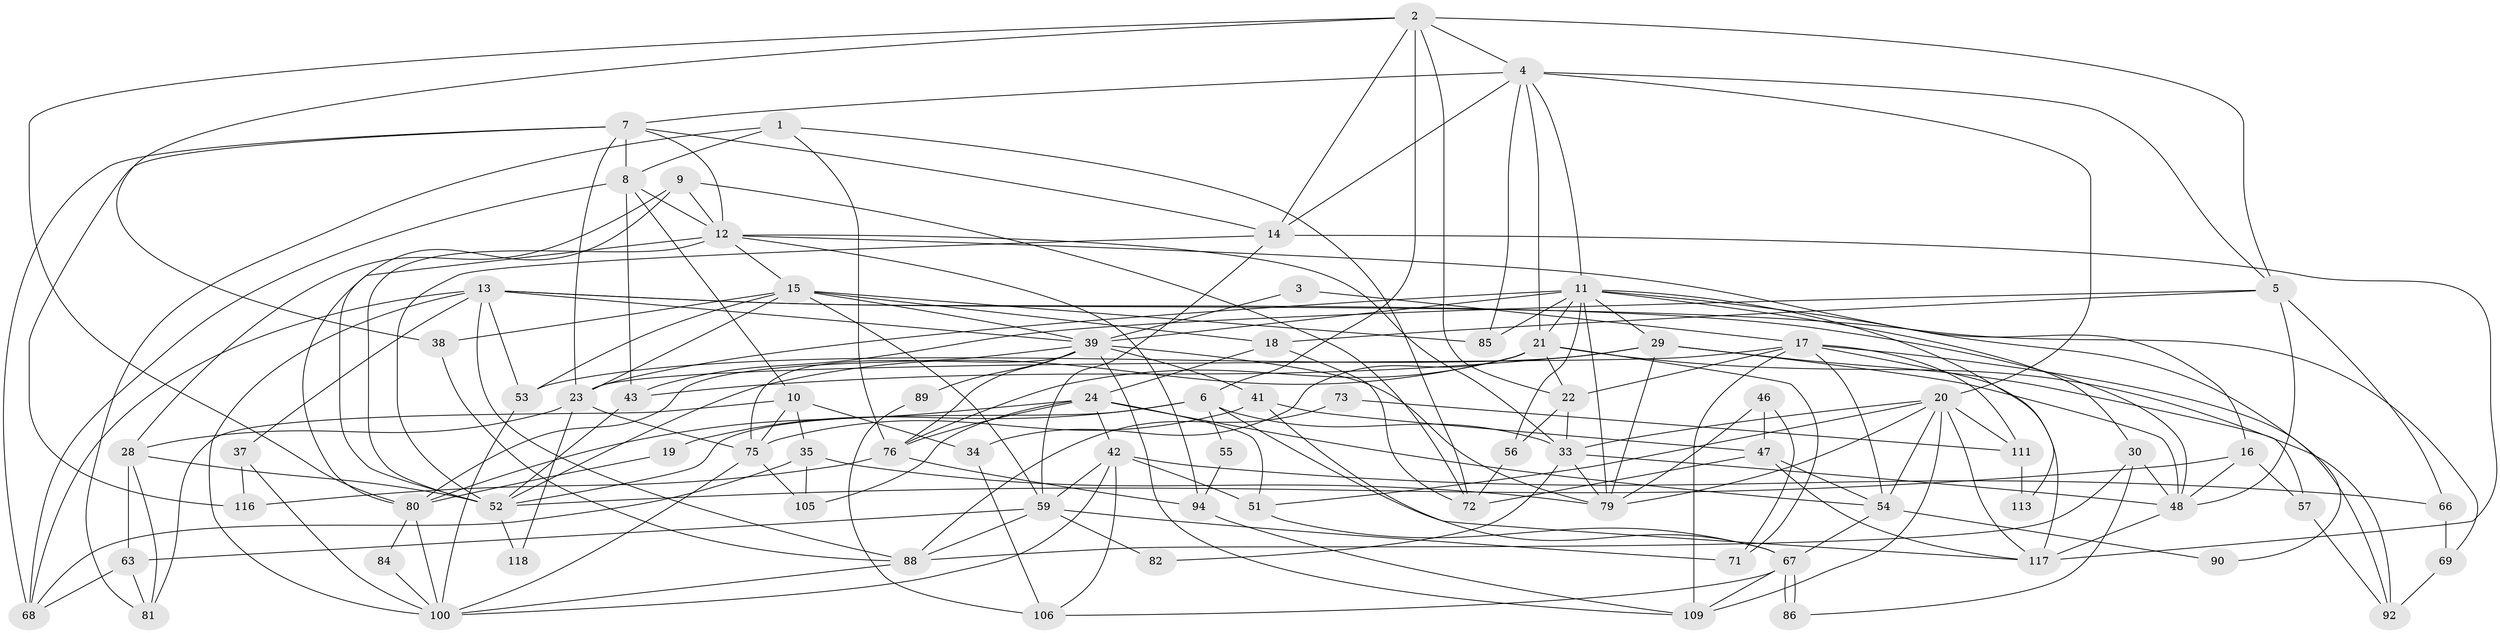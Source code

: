 // Generated by graph-tools (version 1.1) at 2025/23/03/03/25 07:23:59]
// undirected, 78 vertices, 195 edges
graph export_dot {
graph [start="1"]
  node [color=gray90,style=filled];
  1;
  2 [super="+60"];
  3;
  4 [super="+115"];
  5 [super="+32"];
  6 [super="+64"];
  7 [super="+26"];
  8 [super="+62"];
  9;
  10 [super="+101"];
  11 [super="+40"];
  12 [super="+102"];
  13 [super="+74"];
  14 [super="+65"];
  15 [super="+58"];
  16;
  17 [super="+27"];
  18;
  19;
  20 [super="+25"];
  21 [super="+45"];
  22 [super="+93"];
  23 [super="+31"];
  24 [super="+44"];
  28 [super="+36"];
  29 [super="+98"];
  30;
  33 [super="+104"];
  34;
  35 [super="+97"];
  37 [super="+49"];
  38;
  39 [super="+61"];
  41;
  42 [super="+96"];
  43;
  46 [super="+99"];
  47 [super="+50"];
  48 [super="+78"];
  51 [super="+108"];
  52 [super="+77"];
  53;
  54 [super="+70"];
  55;
  56;
  57;
  59;
  63;
  66;
  67 [super="+83"];
  68 [super="+95"];
  69;
  71;
  72 [super="+91"];
  73;
  75 [super="+107"];
  76 [super="+114"];
  79 [super="+110"];
  80 [super="+87"];
  81;
  82;
  84;
  85;
  86;
  88 [super="+112"];
  89;
  90;
  92;
  94;
  100 [super="+103"];
  105;
  106;
  109;
  111;
  113;
  116;
  117;
  118;
  1 -- 72;
  1 -- 76;
  1 -- 81;
  1 -- 8;
  2 -- 14;
  2 -- 4;
  2 -- 80;
  2 -- 22;
  2 -- 38;
  2 -- 5;
  2 -- 6;
  3 -- 17;
  3 -- 39;
  4 -- 85;
  4 -- 5;
  4 -- 20;
  4 -- 7;
  4 -- 21;
  4 -- 11;
  4 -- 14;
  5 -- 66;
  5 -- 43;
  5 -- 18;
  5 -- 48;
  6 -- 117;
  6 -- 19;
  6 -- 52;
  6 -- 55;
  6 -- 33;
  7 -- 8;
  7 -- 14;
  7 -- 116;
  7 -- 12;
  7 -- 68;
  7 -- 23;
  8 -- 43;
  8 -- 68;
  8 -- 10;
  8 -- 12;
  9 -- 52;
  9 -- 72;
  9 -- 12;
  9 -- 28;
  10 -- 34;
  10 -- 75;
  10 -- 81;
  10 -- 35;
  11 -- 21;
  11 -- 79;
  11 -- 113;
  11 -- 85;
  11 -- 56;
  11 -- 90;
  11 -- 30;
  11 -- 39;
  11 -- 23;
  11 -- 29;
  12 -- 80;
  12 -- 15;
  12 -- 16;
  12 -- 94;
  12 -- 52;
  12 -- 33;
  13 -- 53;
  13 -- 39;
  13 -- 37;
  13 -- 48;
  13 -- 68;
  13 -- 69;
  13 -- 88;
  13 -- 100;
  14 -- 52;
  14 -- 59;
  14 -- 117;
  15 -- 85;
  15 -- 18;
  15 -- 39;
  15 -- 53;
  15 -- 59;
  15 -- 23;
  15 -- 38;
  16 -- 52;
  16 -- 57;
  16 -- 48;
  17 -- 22;
  17 -- 111;
  17 -- 117;
  17 -- 54;
  17 -- 92;
  17 -- 109;
  17 -- 23;
  18 -- 72;
  18 -- 24;
  19 -- 80;
  20 -- 51;
  20 -- 117;
  20 -- 79;
  20 -- 109;
  20 -- 111;
  20 -- 54;
  20 -- 33;
  21 -- 76;
  21 -- 92;
  21 -- 22;
  21 -- 34;
  21 -- 52;
  21 -- 71;
  22 -- 56;
  22 -- 33;
  23 -- 118;
  23 -- 75;
  23 -- 28;
  24 -- 80;
  24 -- 105;
  24 -- 54;
  24 -- 76;
  24 -- 42;
  24 -- 51;
  28 -- 81;
  28 -- 63;
  28 -- 52;
  29 -- 48;
  29 -- 43;
  29 -- 79;
  29 -- 57;
  29 -- 53;
  30 -- 86;
  30 -- 48;
  30 -- 88;
  33 -- 79;
  33 -- 48;
  33 -- 82;
  34 -- 106;
  35 -- 79;
  35 -- 105;
  35 -- 68;
  37 -- 116;
  37 -- 100;
  38 -- 88;
  39 -- 79;
  39 -- 80;
  39 -- 89 [weight=2];
  39 -- 109;
  39 -- 76;
  39 -- 41;
  39 -- 75;
  41 -- 75;
  41 -- 47;
  41 -- 67;
  42 -- 51;
  42 -- 66;
  42 -- 100;
  42 -- 106;
  42 -- 59;
  43 -- 52;
  46 -- 47;
  46 -- 71;
  46 -- 79;
  47 -- 54;
  47 -- 72;
  47 -- 117;
  48 -- 117;
  51 -- 67;
  52 -- 118;
  53 -- 100;
  54 -- 90;
  54 -- 67;
  55 -- 94;
  56 -- 72;
  57 -- 92;
  59 -- 63;
  59 -- 71;
  59 -- 82;
  59 -- 88;
  63 -- 81;
  63 -- 68;
  66 -- 69;
  67 -- 86;
  67 -- 86;
  67 -- 106;
  67 -- 109;
  69 -- 92;
  73 -- 111;
  73 -- 88;
  75 -- 105;
  75 -- 100;
  76 -- 116;
  76 -- 94;
  80 -- 100;
  80 -- 84;
  84 -- 100;
  88 -- 100;
  89 -- 106;
  94 -- 109;
  111 -- 113;
}
